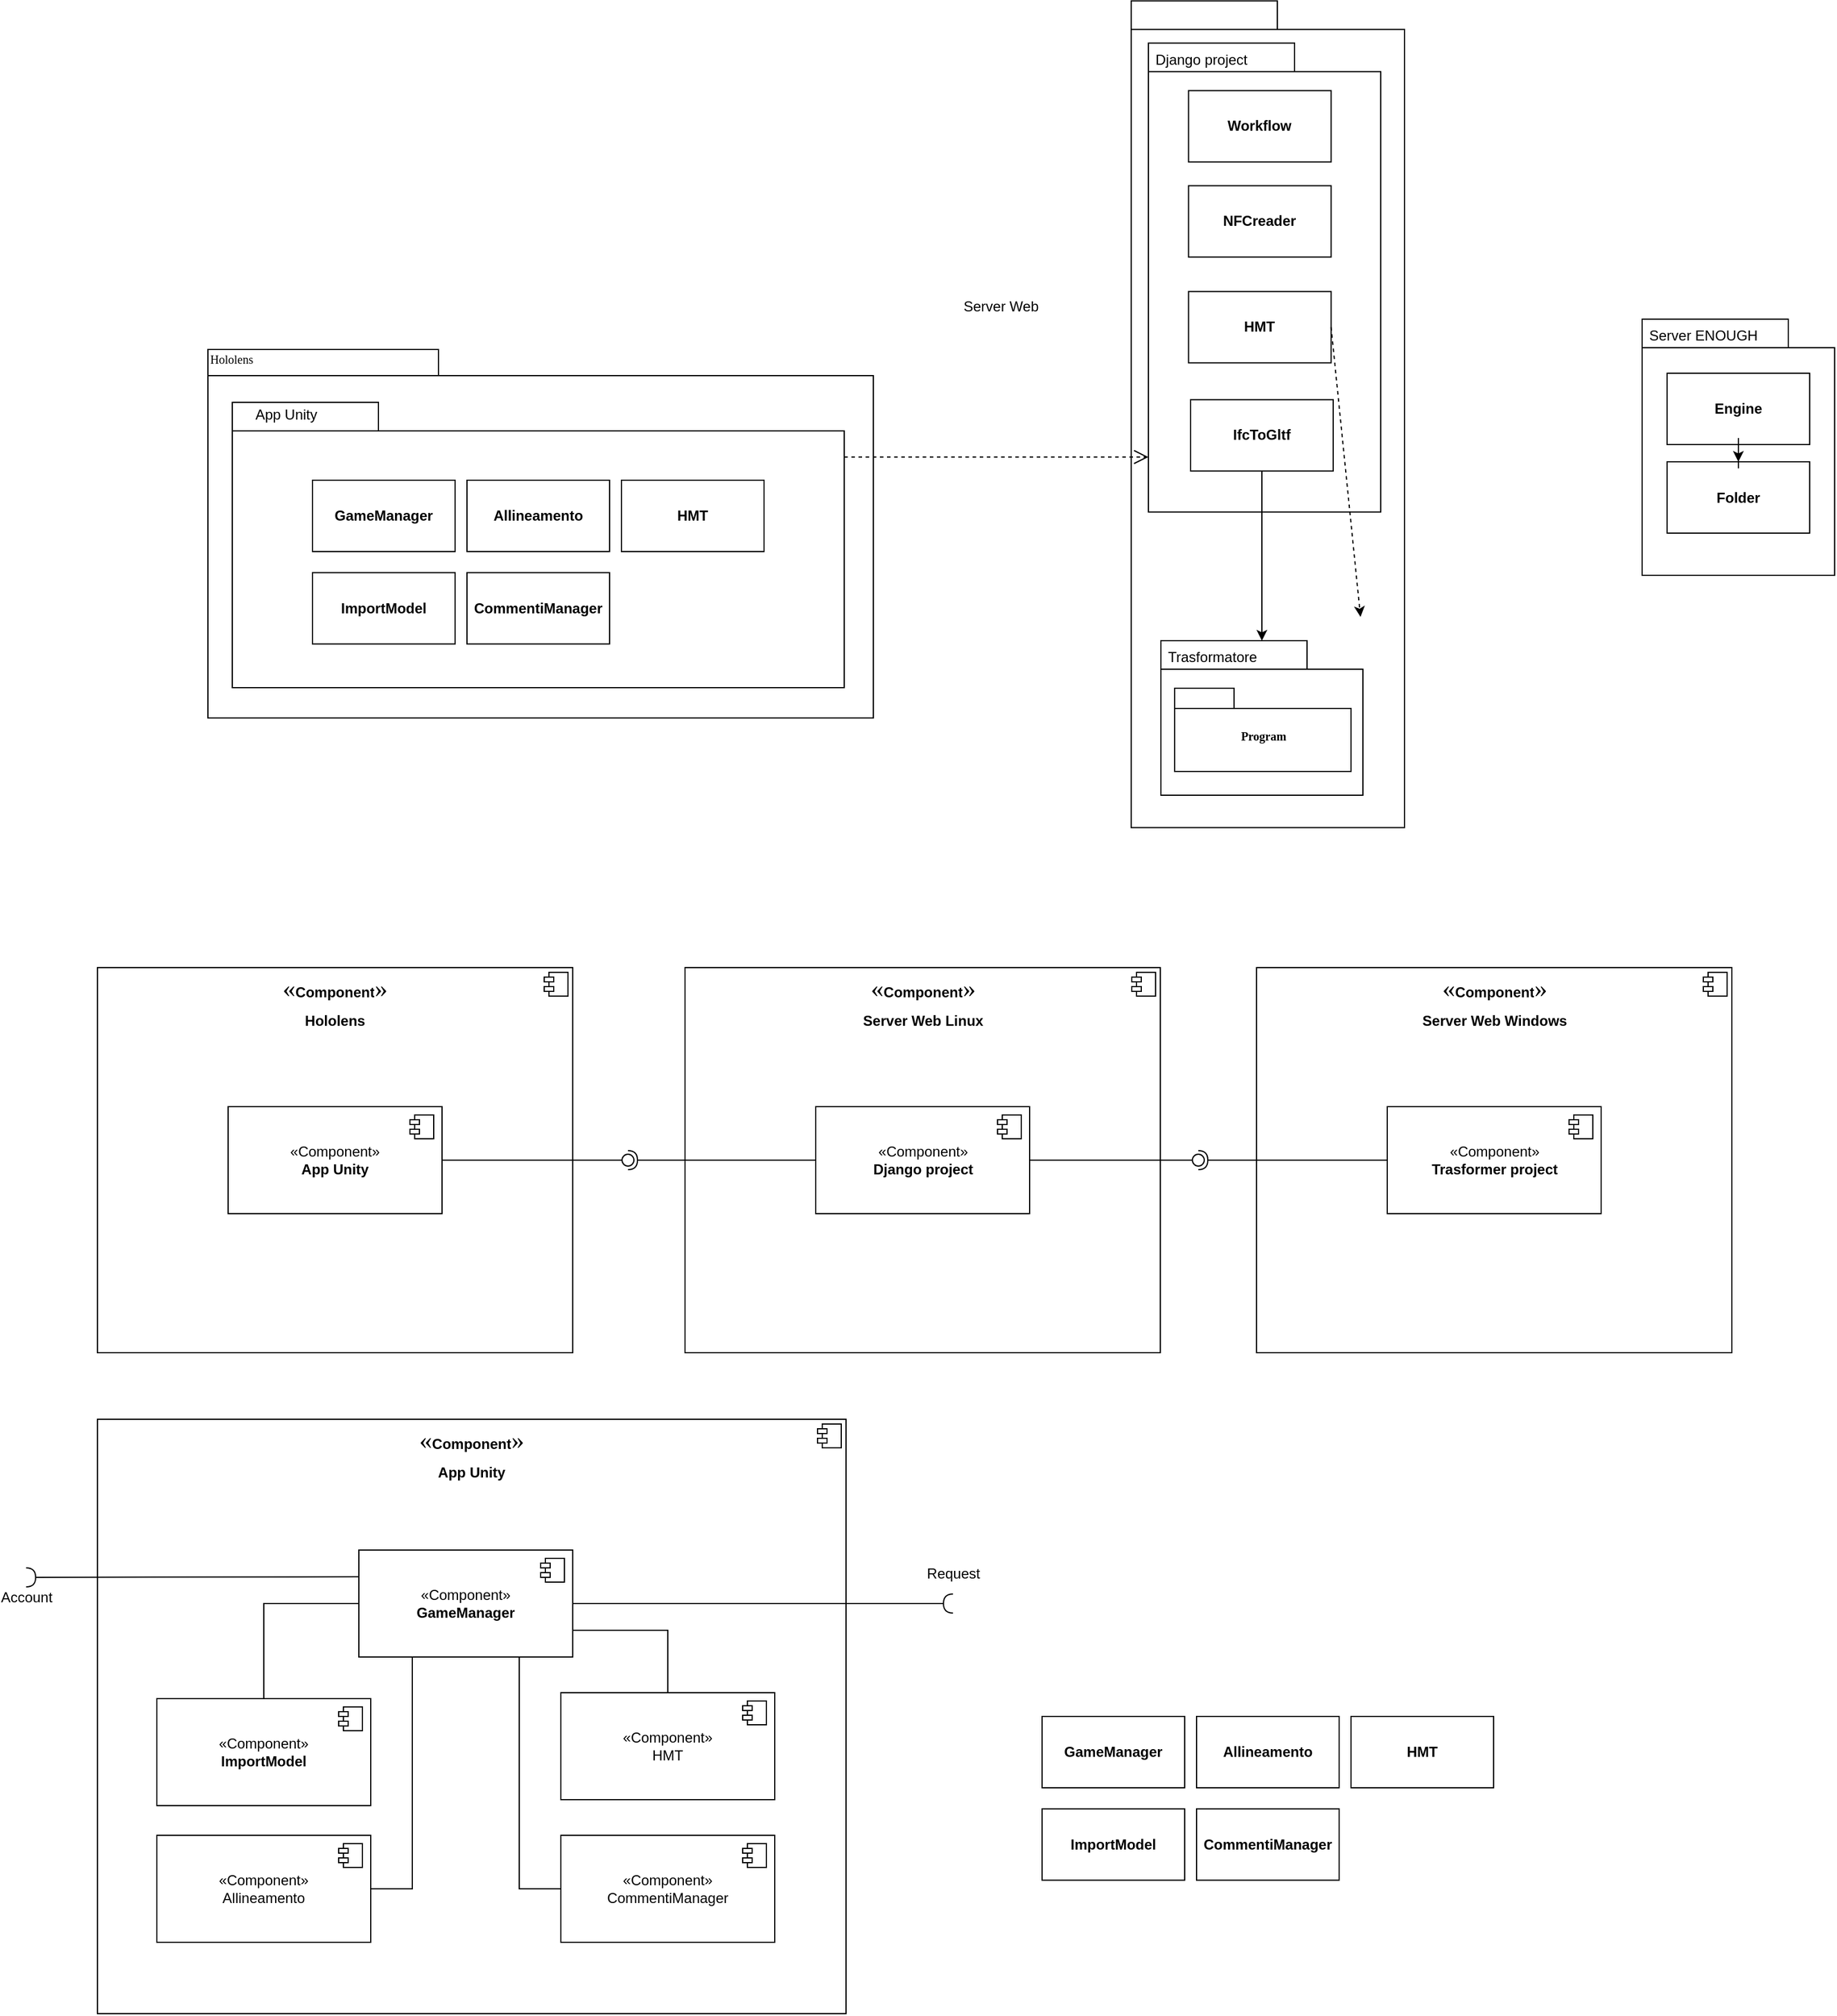 <mxfile version="23.1.2" type="github">
  <diagram name="Pagina-1" id="3359I1O3hQxR5qLIz3mf">
    <mxGraphModel dx="3492" dy="3291" grid="1" gridSize="10" guides="1" tooltips="1" connect="1" arrows="1" fold="1" page="1" pageScale="1" pageWidth="827" pageHeight="1169" math="0" shadow="0">
      <root>
        <mxCell id="0" />
        <mxCell id="1" parent="0" />
        <mxCell id="4jpKNV3a8cvR91CDWmiR-34" value="" style="shape=folder;fontStyle=1;spacingTop=10;tabWidth=123;tabHeight=24;tabPosition=left;html=1;rounded=0;shadow=0;comic=0;labelBackgroundColor=none;strokeWidth=1;fontFamily=Verdana;fontSize=10;align=center;" parent="1" vertex="1">
          <mxGeometry x="510" y="-1105.5" width="162" height="215.5" as="geometry" />
        </mxCell>
        <mxCell id="4jpKNV3a8cvR91CDWmiR-35" value="&lt;b&gt;Engine&lt;br&gt;&lt;/b&gt;" style="rounded=0;whiteSpace=wrap;html=1;" parent="1" vertex="1">
          <mxGeometry x="531" y="-1060" width="120" height="60" as="geometry" />
        </mxCell>
        <mxCell id="4jpKNV3a8cvR91CDWmiR-36" value="&lt;b&gt;Folder&lt;/b&gt;" style="rounded=0;whiteSpace=wrap;html=1;" parent="1" vertex="1">
          <mxGeometry x="531" y="-985.5" width="120" height="60" as="geometry" />
        </mxCell>
        <mxCell id="4jpKNV3a8cvR91CDWmiR-37" style="edgeStyle=orthogonalEdgeStyle;rounded=0;orthogonalLoop=1;jettySize=auto;html=1;entryX=0.5;entryY=0;entryDx=0;entryDy=0;" parent="1" source="4jpKNV3a8cvR91CDWmiR-35" target="4jpKNV3a8cvR91CDWmiR-36" edge="1">
          <mxGeometry relative="1" as="geometry" />
        </mxCell>
        <mxCell id="4jpKNV3a8cvR91CDWmiR-38" value="Server ENOUGH" style="text;strokeColor=none;fillColor=none;align=left;verticalAlign=top;spacingLeft=4;spacingRight=4;overflow=hidden;rotatable=0;points=[[0,0.5],[1,0.5]];portConstraint=eastwest;" parent="1" vertex="1">
          <mxGeometry x="510" y="-1105.5" width="125.5" height="26" as="geometry" />
        </mxCell>
        <mxCell id="4jpKNV3a8cvR91CDWmiR-39" value="" style="group" parent="1" vertex="1" connectable="0">
          <mxGeometry x="80" y="-1373.25" width="230" height="695.5" as="geometry" />
        </mxCell>
        <mxCell id="4jpKNV3a8cvR91CDWmiR-40" value="" style="group" parent="4jpKNV3a8cvR91CDWmiR-39" vertex="1" connectable="0">
          <mxGeometry width="230" height="695.5" as="geometry" />
        </mxCell>
        <mxCell id="4jpKNV3a8cvR91CDWmiR-41" value="" style="shape=folder;fontStyle=1;spacingTop=10;tabWidth=123;tabHeight=24;tabPosition=left;html=1;rounded=0;shadow=0;comic=0;labelBackgroundColor=none;strokeWidth=1;fontFamily=Verdana;fontSize=10;align=center;" parent="4jpKNV3a8cvR91CDWmiR-40" vertex="1">
          <mxGeometry width="230" height="695.5" as="geometry" />
        </mxCell>
        <mxCell id="4jpKNV3a8cvR91CDWmiR-42" value="" style="group" parent="4jpKNV3a8cvR91CDWmiR-40" vertex="1" connectable="0">
          <mxGeometry x="25" y="538.25" width="180" height="130" as="geometry" />
        </mxCell>
        <mxCell id="4jpKNV3a8cvR91CDWmiR-43" value="" style="shape=folder;fontStyle=1;spacingTop=10;tabWidth=123;tabHeight=24;tabPosition=left;html=1;rounded=0;shadow=0;comic=0;labelBackgroundColor=none;strokeWidth=1;fontFamily=Verdana;fontSize=10;align=center;" parent="4jpKNV3a8cvR91CDWmiR-42" vertex="1">
          <mxGeometry width="170" height="130" as="geometry" />
        </mxCell>
        <mxCell id="4jpKNV3a8cvR91CDWmiR-44" value="Program" style="shape=folder;fontStyle=1;spacingTop=10;tabWidth=50;tabHeight=17;tabPosition=left;html=1;rounded=0;shadow=0;comic=0;labelBackgroundColor=none;strokeWidth=1;fontFamily=Verdana;fontSize=10;align=center;" parent="4jpKNV3a8cvR91CDWmiR-42" vertex="1">
          <mxGeometry x="11.57" y="40" width="148.43" height="70" as="geometry" />
        </mxCell>
        <mxCell id="4jpKNV3a8cvR91CDWmiR-45" value="Trasformatore" style="text;strokeColor=none;fillColor=none;align=left;verticalAlign=top;spacingLeft=4;spacingRight=4;overflow=hidden;rotatable=0;points=[[0,0.5],[1,0.5]];portConstraint=eastwest;" parent="4jpKNV3a8cvR91CDWmiR-42" vertex="1">
          <mxGeometry width="90" height="26" as="geometry" />
        </mxCell>
        <mxCell id="4jpKNV3a8cvR91CDWmiR-46" value="" style="shape=folder;fontStyle=1;spacingTop=10;tabWidth=123;tabHeight=24;tabPosition=left;html=1;rounded=0;shadow=0;comic=0;labelBackgroundColor=none;strokeWidth=1;fontFamily=Verdana;fontSize=10;align=center;" parent="4jpKNV3a8cvR91CDWmiR-40" vertex="1">
          <mxGeometry x="14.5" y="35.5" width="195.5" height="394.5" as="geometry" />
        </mxCell>
        <mxCell id="4jpKNV3a8cvR91CDWmiR-47" style="edgeStyle=orthogonalEdgeStyle;rounded=0;orthogonalLoop=1;jettySize=auto;html=1;exitX=0.5;exitY=1;exitDx=0;exitDy=0;" parent="4jpKNV3a8cvR91CDWmiR-40" source="4jpKNV3a8cvR91CDWmiR-51" target="4jpKNV3a8cvR91CDWmiR-43" edge="1">
          <mxGeometry relative="1" as="geometry">
            <Array as="points" />
            <mxPoint x="115" y="435.5" as="sourcePoint" />
          </mxGeometry>
        </mxCell>
        <mxCell id="4jpKNV3a8cvR91CDWmiR-48" value="Django project" style="text;strokeColor=none;fillColor=none;align=left;verticalAlign=top;spacingLeft=4;spacingRight=4;overflow=hidden;rotatable=0;points=[[0,0.5],[1,0.5]];portConstraint=eastwest;" parent="4jpKNV3a8cvR91CDWmiR-40" vertex="1">
          <mxGeometry x="14.5" y="35.5" width="125.5" height="26" as="geometry" />
        </mxCell>
        <mxCell id="4jpKNV3a8cvR91CDWmiR-49" value="&lt;b&gt;Workflow&lt;br&gt;&lt;/b&gt;" style="rounded=0;whiteSpace=wrap;html=1;" parent="4jpKNV3a8cvR91CDWmiR-40" vertex="1">
          <mxGeometry x="48.25" y="75.5" width="120" height="60" as="geometry" />
        </mxCell>
        <mxCell id="4jpKNV3a8cvR91CDWmiR-50" value="&lt;b&gt;NFCreader&lt;/b&gt;" style="rounded=0;whiteSpace=wrap;html=1;" parent="4jpKNV3a8cvR91CDWmiR-40" vertex="1">
          <mxGeometry x="48.25" y="155.5" width="120" height="60" as="geometry" />
        </mxCell>
        <mxCell id="4jpKNV3a8cvR91CDWmiR-51" value="&lt;b&gt;IfcToGltf&lt;/b&gt;" style="rounded=0;whiteSpace=wrap;html=1;" parent="4jpKNV3a8cvR91CDWmiR-40" vertex="1">
          <mxGeometry x="50" y="335.5" width="120" height="60" as="geometry" />
        </mxCell>
        <mxCell id="4jpKNV3a8cvR91CDWmiR-52" value="&lt;b&gt;HMT&lt;/b&gt;" style="rounded=0;whiteSpace=wrap;html=1;" parent="4jpKNV3a8cvR91CDWmiR-40" vertex="1">
          <mxGeometry x="48.25" y="244.5" width="120" height="60" as="geometry" />
        </mxCell>
        <mxCell id="4jpKNV3a8cvR91CDWmiR-53" value="Server Web" style="text;strokeColor=none;fillColor=none;align=left;verticalAlign=top;spacingLeft=4;spacingRight=4;overflow=hidden;rotatable=0;points=[[0,0.5],[1,0.5]];portConstraint=eastwest;" parent="1" vertex="1">
          <mxGeometry x="-67" y="-1130" width="80" height="26" as="geometry" />
        </mxCell>
        <mxCell id="4jpKNV3a8cvR91CDWmiR-54" value="" style="endArrow=classic;dashed=1;html=1;rounded=0;exitX=1;exitY=0.5;exitDx=0;exitDy=0;" parent="1" source="4jpKNV3a8cvR91CDWmiR-52" edge="1">
          <mxGeometry width="50" height="50" relative="1" as="geometry">
            <mxPoint x="141" y="-912.5" as="sourcePoint" />
            <mxPoint x="273" y="-855" as="targetPoint" />
            <Array as="points" />
          </mxGeometry>
        </mxCell>
        <mxCell id="4jpKNV3a8cvR91CDWmiR-55" value="" style="shape=folder;fontStyle=1;spacingTop=10;tabWidth=194;tabHeight=22;tabPosition=left;html=1;rounded=0;shadow=0;comic=0;labelBackgroundColor=none;strokeWidth=1;fillColor=none;fontFamily=Verdana;fontSize=10;align=center;" parent="1" vertex="1">
          <mxGeometry x="-697" y="-1080" width="560" height="310" as="geometry" />
        </mxCell>
        <mxCell id="4jpKNV3a8cvR91CDWmiR-56" value="Hololens" style="text;html=1;align=left;verticalAlign=top;spacingTop=-4;fontSize=10;fontFamily=Verdana" parent="4jpKNV3a8cvR91CDWmiR-55" vertex="1">
          <mxGeometry width="125.517" height="20" as="geometry" />
        </mxCell>
        <mxCell id="4jpKNV3a8cvR91CDWmiR-57" value="" style="shape=folder;fontStyle=1;spacingTop=10;tabWidth=123;tabHeight=24;tabPosition=left;html=1;rounded=0;shadow=0;comic=0;labelBackgroundColor=none;strokeColor=#000000;strokeWidth=1;fillColor=#ffffff;fontFamily=Verdana;fontSize=10;fontColor=#000000;align=center;" parent="1" vertex="1">
          <mxGeometry x="-676.5" y="-1035.5" width="515" height="240" as="geometry" />
        </mxCell>
        <mxCell id="4jpKNV3a8cvR91CDWmiR-58" value="App Unity" style="text;html=1;strokeColor=none;fillColor=none;align=center;verticalAlign=middle;whiteSpace=wrap;rounded=0;" parent="1" vertex="1">
          <mxGeometry x="-676.5" y="-1035.5" width="89.5" height="20" as="geometry" />
        </mxCell>
        <mxCell id="4jpKNV3a8cvR91CDWmiR-59" value="&lt;b&gt;GameManager&lt;/b&gt;" style="rounded=0;whiteSpace=wrap;html=1;" parent="1" vertex="1">
          <mxGeometry x="-609" y="-970" width="120" height="60" as="geometry" />
        </mxCell>
        <mxCell id="4jpKNV3a8cvR91CDWmiR-60" value="&lt;b&gt;ImportModel&lt;/b&gt;" style="rounded=0;whiteSpace=wrap;html=1;" parent="1" vertex="1">
          <mxGeometry x="-609" y="-892.25" width="120" height="60" as="geometry" />
        </mxCell>
        <mxCell id="4jpKNV3a8cvR91CDWmiR-61" value="&lt;b&gt;Allineamento&lt;/b&gt;" style="rounded=0;whiteSpace=wrap;html=1;" parent="1" vertex="1">
          <mxGeometry x="-479" y="-970" width="120" height="60" as="geometry" />
        </mxCell>
        <mxCell id="4jpKNV3a8cvR91CDWmiR-62" value="&lt;b&gt;HMT&lt;/b&gt;" style="rounded=0;whiteSpace=wrap;html=1;" parent="1" vertex="1">
          <mxGeometry x="-349" y="-970" width="120" height="60" as="geometry" />
        </mxCell>
        <mxCell id="4jpKNV3a8cvR91CDWmiR-63" value="&lt;b&gt;CommentiManager&lt;/b&gt;" style="rounded=0;whiteSpace=wrap;html=1;" parent="1" vertex="1">
          <mxGeometry x="-479" y="-892.25" width="120" height="60" as="geometry" />
        </mxCell>
        <mxCell id="4jpKNV3a8cvR91CDWmiR-64" style="edgeStyle=elbowEdgeStyle;rounded=0;html=1;dashed=1;labelBackgroundColor=none;startFill=0;endArrow=open;endFill=0;endSize=10;fontFamily=Verdana;fontSize=10;elbow=vertical;" parent="1" source="4jpKNV3a8cvR91CDWmiR-57" target="4jpKNV3a8cvR91CDWmiR-46" edge="1">
          <mxGeometry relative="1" as="geometry" />
        </mxCell>
        <mxCell id="0OumXAgf7ArqTD7CM8yn-11" value="&lt;p style=&quot;margin:0px;margin-top:6px;text-align:center;&quot;&gt;&lt;span style=&quot;background-color: rgb(255, 255, 255); font-family: &amp;quot;Linux Libertine&amp;quot;, Georgia, Times, &amp;quot;Source Serif Pro&amp;quot;, serif; font-size: 1.8em; text-align: left;&quot;&gt;«&lt;/span&gt;&lt;b style=&quot;background-color: initial;&quot;&gt;Component&lt;/b&gt;&lt;span style=&quot;background-color: rgb(255, 255, 255); font-family: &amp;quot;Linux Libertine&amp;quot;, Georgia, Times, &amp;quot;Source Serif Pro&amp;quot;, serif; font-size: 1.8em; text-align: left;&quot;&gt;»&lt;/span&gt;&lt;/p&gt;&lt;p style=&quot;margin:0px;margin-top:6px;text-align:center;&quot;&gt;&lt;b&gt;Hololens&lt;/b&gt;&lt;/p&gt;&lt;p style=&quot;margin:0px;margin-left:8px;&quot;&gt;&lt;br&gt;&lt;/p&gt;" style="align=left;overflow=fill;html=1;dropTarget=0;whiteSpace=wrap;" vertex="1" parent="1">
          <mxGeometry x="-790" y="-560" width="400" height="324" as="geometry" />
        </mxCell>
        <mxCell id="0OumXAgf7ArqTD7CM8yn-12" value="" style="shape=component;jettyWidth=8;jettyHeight=4;" vertex="1" parent="0OumXAgf7ArqTD7CM8yn-11">
          <mxGeometry x="1" width="20" height="20" relative="1" as="geometry">
            <mxPoint x="-24" y="4" as="offset" />
          </mxGeometry>
        </mxCell>
        <mxCell id="0OumXAgf7ArqTD7CM8yn-13" value="«Component»&lt;br&gt;&lt;b&gt;App Unity&lt;/b&gt;" style="html=1;dropTarget=0;whiteSpace=wrap;" vertex="1" parent="1">
          <mxGeometry x="-680" y="-443" width="180" height="90" as="geometry" />
        </mxCell>
        <mxCell id="0OumXAgf7ArqTD7CM8yn-14" value="" style="shape=module;jettyWidth=8;jettyHeight=4;" vertex="1" parent="0OumXAgf7ArqTD7CM8yn-13">
          <mxGeometry x="1" width="20" height="20" relative="1" as="geometry">
            <mxPoint x="-27" y="7" as="offset" />
          </mxGeometry>
        </mxCell>
        <mxCell id="0OumXAgf7ArqTD7CM8yn-15" value="&lt;p style=&quot;margin:0px;margin-top:6px;text-align:center;&quot;&gt;&lt;span style=&quot;background-color: rgb(255, 255, 255); font-family: &amp;quot;Linux Libertine&amp;quot;, Georgia, Times, &amp;quot;Source Serif Pro&amp;quot;, serif; font-size: 1.8em; text-align: left;&quot;&gt;«&lt;/span&gt;&lt;b style=&quot;background-color: initial;&quot;&gt;Component&lt;/b&gt;&lt;span style=&quot;background-color: rgb(255, 255, 255); font-family: &amp;quot;Linux Libertine&amp;quot;, Georgia, Times, &amp;quot;Source Serif Pro&amp;quot;, serif; font-size: 1.8em; text-align: left;&quot;&gt;»&lt;/span&gt;&lt;/p&gt;&lt;p style=&quot;margin:0px;margin-top:6px;text-align:center;&quot;&gt;&lt;b&gt;Server Web Linux&lt;/b&gt;&lt;/p&gt;&lt;p style=&quot;margin:0px;margin-left:8px;&quot;&gt;&lt;br&gt;&lt;/p&gt;" style="align=left;overflow=fill;html=1;dropTarget=0;whiteSpace=wrap;" vertex="1" parent="1">
          <mxGeometry x="-295.5" y="-560" width="400" height="324" as="geometry" />
        </mxCell>
        <mxCell id="0OumXAgf7ArqTD7CM8yn-16" value="" style="shape=component;jettyWidth=8;jettyHeight=4;" vertex="1" parent="0OumXAgf7ArqTD7CM8yn-15">
          <mxGeometry x="1" width="20" height="20" relative="1" as="geometry">
            <mxPoint x="-24" y="4" as="offset" />
          </mxGeometry>
        </mxCell>
        <mxCell id="0OumXAgf7ArqTD7CM8yn-17" value="«Component»&lt;br&gt;&lt;b&gt;Django project&lt;/b&gt;" style="html=1;dropTarget=0;whiteSpace=wrap;" vertex="1" parent="1">
          <mxGeometry x="-185.5" y="-443" width="180" height="90" as="geometry" />
        </mxCell>
        <mxCell id="0OumXAgf7ArqTD7CM8yn-18" value="" style="shape=module;jettyWidth=8;jettyHeight=4;" vertex="1" parent="0OumXAgf7ArqTD7CM8yn-17">
          <mxGeometry x="1" width="20" height="20" relative="1" as="geometry">
            <mxPoint x="-27" y="7" as="offset" />
          </mxGeometry>
        </mxCell>
        <mxCell id="0OumXAgf7ArqTD7CM8yn-19" value="" style="rounded=0;orthogonalLoop=1;jettySize=auto;html=1;endArrow=halfCircle;endFill=0;endSize=6;strokeWidth=1;sketch=0;exitX=0;exitY=0.5;exitDx=0;exitDy=0;" edge="1" target="0OumXAgf7ArqTD7CM8yn-21" parent="1" source="0OumXAgf7ArqTD7CM8yn-17">
          <mxGeometry relative="1" as="geometry">
            <mxPoint x="-168.5" y="-465" as="sourcePoint" />
          </mxGeometry>
        </mxCell>
        <mxCell id="0OumXAgf7ArqTD7CM8yn-22" value="" style="rounded=0;orthogonalLoop=1;jettySize=auto;html=1;endArrow=oval;endFill=0;sketch=0;sourcePerimeterSpacing=0;targetPerimeterSpacing=0;endSize=10;exitX=1;exitY=0.5;exitDx=0;exitDy=0;" edge="1" parent="1" source="0OumXAgf7ArqTD7CM8yn-13" target="0OumXAgf7ArqTD7CM8yn-21">
          <mxGeometry relative="1" as="geometry">
            <mxPoint x="-614.5" y="-391" as="sourcePoint" />
            <mxPoint x="-388.5" y="-400" as="targetPoint" />
          </mxGeometry>
        </mxCell>
        <mxCell id="0OumXAgf7ArqTD7CM8yn-21" value="" style="ellipse;whiteSpace=wrap;html=1;align=center;aspect=fixed;fillColor=none;strokeColor=none;resizable=0;perimeter=centerPerimeter;rotatable=0;allowArrows=0;points=[];outlineConnect=1;" vertex="1" parent="1">
          <mxGeometry x="-348.5" y="-403" width="10" height="10" as="geometry" />
        </mxCell>
        <mxCell id="0OumXAgf7ArqTD7CM8yn-23" value="&lt;p style=&quot;margin:0px;margin-top:6px;text-align:center;&quot;&gt;&lt;span style=&quot;background-color: rgb(255, 255, 255); font-family: &amp;quot;Linux Libertine&amp;quot;, Georgia, Times, &amp;quot;Source Serif Pro&amp;quot;, serif; font-size: 1.8em; text-align: left;&quot;&gt;«&lt;/span&gt;&lt;b style=&quot;background-color: initial;&quot;&gt;Component&lt;/b&gt;&lt;span style=&quot;background-color: rgb(255, 255, 255); font-family: &amp;quot;Linux Libertine&amp;quot;, Georgia, Times, &amp;quot;Source Serif Pro&amp;quot;, serif; font-size: 1.8em; text-align: left;&quot;&gt;»&lt;/span&gt;&lt;/p&gt;&lt;p style=&quot;margin:0px;margin-top:6px;text-align:center;&quot;&gt;&lt;b&gt;Server Web Windows&lt;/b&gt;&lt;/p&gt;&lt;p style=&quot;margin:0px;margin-left:8px;&quot;&gt;&lt;br&gt;&lt;/p&gt;" style="align=left;overflow=fill;html=1;dropTarget=0;whiteSpace=wrap;" vertex="1" parent="1">
          <mxGeometry x="185.5" y="-560" width="400" height="324" as="geometry" />
        </mxCell>
        <mxCell id="0OumXAgf7ArqTD7CM8yn-24" value="" style="shape=component;jettyWidth=8;jettyHeight=4;" vertex="1" parent="0OumXAgf7ArqTD7CM8yn-23">
          <mxGeometry x="1" width="20" height="20" relative="1" as="geometry">
            <mxPoint x="-24" y="4" as="offset" />
          </mxGeometry>
        </mxCell>
        <mxCell id="0OumXAgf7ArqTD7CM8yn-25" value="«Component»&lt;br&gt;&lt;b&gt;Trasformer project&lt;/b&gt;" style="html=1;dropTarget=0;whiteSpace=wrap;" vertex="1" parent="1">
          <mxGeometry x="295.5" y="-443" width="180" height="90" as="geometry" />
        </mxCell>
        <mxCell id="0OumXAgf7ArqTD7CM8yn-26" value="" style="shape=module;jettyWidth=8;jettyHeight=4;" vertex="1" parent="0OumXAgf7ArqTD7CM8yn-25">
          <mxGeometry x="1" width="20" height="20" relative="1" as="geometry">
            <mxPoint x="-27" y="7" as="offset" />
          </mxGeometry>
        </mxCell>
        <mxCell id="0OumXAgf7ArqTD7CM8yn-27" value="" style="rounded=0;orthogonalLoop=1;jettySize=auto;html=1;endArrow=halfCircle;endFill=0;endSize=6;strokeWidth=1;sketch=0;exitX=0;exitY=0.5;exitDx=0;exitDy=0;" edge="1" target="0OumXAgf7ArqTD7CM8yn-29" parent="1" source="0OumXAgf7ArqTD7CM8yn-25">
          <mxGeometry relative="1" as="geometry">
            <mxPoint x="221.5" y="-675" as="sourcePoint" />
          </mxGeometry>
        </mxCell>
        <mxCell id="0OumXAgf7ArqTD7CM8yn-30" value="" style="rounded=0;orthogonalLoop=1;jettySize=auto;html=1;endArrow=oval;endFill=0;sketch=0;sourcePerimeterSpacing=0;targetPerimeterSpacing=0;endSize=10;exitX=1;exitY=0.5;exitDx=0;exitDy=0;" edge="1" parent="1" source="0OumXAgf7ArqTD7CM8yn-17" target="0OumXAgf7ArqTD7CM8yn-29">
          <mxGeometry relative="1" as="geometry">
            <mxPoint x="-5.5" y="-398" as="sourcePoint" />
            <mxPoint x="141.5" y="-400" as="targetPoint" />
          </mxGeometry>
        </mxCell>
        <mxCell id="0OumXAgf7ArqTD7CM8yn-29" value="" style="ellipse;whiteSpace=wrap;html=1;align=center;aspect=fixed;fillColor=none;strokeColor=none;resizable=0;perimeter=centerPerimeter;rotatable=0;allowArrows=0;points=[];outlineConnect=1;" vertex="1" parent="1">
          <mxGeometry x="131.5" y="-403" width="10" height="10" as="geometry" />
        </mxCell>
        <mxCell id="0OumXAgf7ArqTD7CM8yn-31" value="&lt;p style=&quot;margin:0px;margin-top:6px;text-align:center;&quot;&gt;&lt;span style=&quot;background-color: rgb(255, 255, 255); font-family: &amp;quot;Linux Libertine&amp;quot;, Georgia, Times, &amp;quot;Source Serif Pro&amp;quot;, serif; font-size: 1.8em; text-align: left;&quot;&gt;«&lt;/span&gt;&lt;b style=&quot;background-color: initial;&quot;&gt;Component&lt;/b&gt;&lt;span style=&quot;background-color: rgb(255, 255, 255); font-family: &amp;quot;Linux Libertine&amp;quot;, Georgia, Times, &amp;quot;Source Serif Pro&amp;quot;, serif; font-size: 1.8em; text-align: left;&quot;&gt;»&lt;/span&gt;&lt;/p&gt;&lt;p style=&quot;margin:0px;margin-top:6px;text-align:center;&quot;&gt;&lt;b&gt;App Unity&lt;/b&gt;&lt;/p&gt;&lt;p style=&quot;margin:0px;margin-left:8px;&quot;&gt;&lt;br&gt;&lt;/p&gt;" style="align=left;overflow=fill;html=1;dropTarget=0;whiteSpace=wrap;" vertex="1" parent="1">
          <mxGeometry x="-790" y="-180" width="630" height="500" as="geometry" />
        </mxCell>
        <mxCell id="0OumXAgf7ArqTD7CM8yn-32" value="" style="shape=component;jettyWidth=8;jettyHeight=4;" vertex="1" parent="0OumXAgf7ArqTD7CM8yn-31">
          <mxGeometry x="1" width="20" height="20" relative="1" as="geometry">
            <mxPoint x="-24" y="4" as="offset" />
          </mxGeometry>
        </mxCell>
        <mxCell id="0OumXAgf7ArqTD7CM8yn-33" value="«Component»&lt;br&gt;&lt;b&gt;GameManager&lt;/b&gt;" style="html=1;dropTarget=0;whiteSpace=wrap;" vertex="1" parent="1">
          <mxGeometry x="-570" y="-70" width="180" height="90" as="geometry" />
        </mxCell>
        <mxCell id="0OumXAgf7ArqTD7CM8yn-34" value="" style="shape=module;jettyWidth=8;jettyHeight=4;" vertex="1" parent="0OumXAgf7ArqTD7CM8yn-33">
          <mxGeometry x="1" width="20" height="20" relative="1" as="geometry">
            <mxPoint x="-27" y="7" as="offset" />
          </mxGeometry>
        </mxCell>
        <mxCell id="0OumXAgf7ArqTD7CM8yn-35" value="&lt;b&gt;GameManager&lt;/b&gt;" style="rounded=0;whiteSpace=wrap;html=1;" vertex="1" parent="1">
          <mxGeometry x="5" y="70" width="120" height="60" as="geometry" />
        </mxCell>
        <mxCell id="0OumXAgf7ArqTD7CM8yn-36" value="&lt;b&gt;ImportModel&lt;/b&gt;" style="rounded=0;whiteSpace=wrap;html=1;" vertex="1" parent="1">
          <mxGeometry x="5" y="147.75" width="120" height="60" as="geometry" />
        </mxCell>
        <mxCell id="0OumXAgf7ArqTD7CM8yn-37" value="&lt;b&gt;Allineamento&lt;/b&gt;" style="rounded=0;whiteSpace=wrap;html=1;" vertex="1" parent="1">
          <mxGeometry x="135" y="70" width="120" height="60" as="geometry" />
        </mxCell>
        <mxCell id="0OumXAgf7ArqTD7CM8yn-38" value="&lt;b&gt;HMT&lt;/b&gt;" style="rounded=0;whiteSpace=wrap;html=1;" vertex="1" parent="1">
          <mxGeometry x="265" y="70" width="120" height="60" as="geometry" />
        </mxCell>
        <mxCell id="0OumXAgf7ArqTD7CM8yn-39" value="&lt;b&gt;CommentiManager&lt;/b&gt;" style="rounded=0;whiteSpace=wrap;html=1;" vertex="1" parent="1">
          <mxGeometry x="135" y="147.75" width="120" height="60" as="geometry" />
        </mxCell>
        <mxCell id="0OumXAgf7ArqTD7CM8yn-40" value="Request" style="rounded=0;orthogonalLoop=1;jettySize=auto;html=1;endArrow=halfCircle;endFill=0;endSize=6;strokeWidth=1;sketch=0;fontSize=12;curved=1;exitX=1;exitY=0.5;exitDx=0;exitDy=0;" edge="1" parent="1" source="0OumXAgf7ArqTD7CM8yn-33">
          <mxGeometry x="1" y="25" relative="1" as="geometry">
            <mxPoint x="370" y="-20" as="sourcePoint" />
            <mxPoint x="-70" y="-25" as="targetPoint" />
            <mxPoint as="offset" />
          </mxGeometry>
        </mxCell>
        <mxCell id="0OumXAgf7ArqTD7CM8yn-44" style="edgeStyle=orthogonalEdgeStyle;rounded=0;orthogonalLoop=1;jettySize=auto;html=1;entryX=0;entryY=0.5;entryDx=0;entryDy=0;strokeColor=default;endArrow=none;endFill=0;" edge="1" parent="1" source="0OumXAgf7ArqTD7CM8yn-42" target="0OumXAgf7ArqTD7CM8yn-33">
          <mxGeometry relative="1" as="geometry" />
        </mxCell>
        <mxCell id="0OumXAgf7ArqTD7CM8yn-42" value="«Component»&lt;br&gt;&lt;b&gt;ImportModel&lt;/b&gt;" style="html=1;dropTarget=0;whiteSpace=wrap;" vertex="1" parent="1">
          <mxGeometry x="-740" y="55" width="180" height="90" as="geometry" />
        </mxCell>
        <mxCell id="0OumXAgf7ArqTD7CM8yn-43" value="" style="shape=module;jettyWidth=8;jettyHeight=4;" vertex="1" parent="0OumXAgf7ArqTD7CM8yn-42">
          <mxGeometry x="1" width="20" height="20" relative="1" as="geometry">
            <mxPoint x="-27" y="7" as="offset" />
          </mxGeometry>
        </mxCell>
        <mxCell id="0OumXAgf7ArqTD7CM8yn-47" style="edgeStyle=orthogonalEdgeStyle;rounded=0;orthogonalLoop=1;jettySize=auto;html=1;entryX=0.25;entryY=1;entryDx=0;entryDy=0;endArrow=none;endFill=0;" edge="1" parent="1" source="0OumXAgf7ArqTD7CM8yn-45" target="0OumXAgf7ArqTD7CM8yn-33">
          <mxGeometry relative="1" as="geometry">
            <Array as="points">
              <mxPoint x="-525" y="215" />
            </Array>
          </mxGeometry>
        </mxCell>
        <mxCell id="0OumXAgf7ArqTD7CM8yn-45" value="«Component»&lt;br&gt;Allineamento" style="html=1;dropTarget=0;whiteSpace=wrap;" vertex="1" parent="1">
          <mxGeometry x="-740" y="170" width="180" height="90" as="geometry" />
        </mxCell>
        <mxCell id="0OumXAgf7ArqTD7CM8yn-46" value="" style="shape=module;jettyWidth=8;jettyHeight=4;" vertex="1" parent="0OumXAgf7ArqTD7CM8yn-45">
          <mxGeometry x="1" width="20" height="20" relative="1" as="geometry">
            <mxPoint x="-27" y="7" as="offset" />
          </mxGeometry>
        </mxCell>
        <mxCell id="0OumXAgf7ArqTD7CM8yn-50" style="edgeStyle=orthogonalEdgeStyle;rounded=0;orthogonalLoop=1;jettySize=auto;html=1;entryX=0.75;entryY=1;entryDx=0;entryDy=0;endArrow=none;endFill=0;" edge="1" parent="1" source="0OumXAgf7ArqTD7CM8yn-48" target="0OumXAgf7ArqTD7CM8yn-33">
          <mxGeometry relative="1" as="geometry">
            <Array as="points">
              <mxPoint x="-435" y="215" />
            </Array>
          </mxGeometry>
        </mxCell>
        <mxCell id="0OumXAgf7ArqTD7CM8yn-48" value="«Component»&lt;br&gt;CommentiManager" style="html=1;dropTarget=0;whiteSpace=wrap;" vertex="1" parent="1">
          <mxGeometry x="-400" y="170" width="180" height="90" as="geometry" />
        </mxCell>
        <mxCell id="0OumXAgf7ArqTD7CM8yn-49" value="" style="shape=module;jettyWidth=8;jettyHeight=4;" vertex="1" parent="0OumXAgf7ArqTD7CM8yn-48">
          <mxGeometry x="1" width="20" height="20" relative="1" as="geometry">
            <mxPoint x="-27" y="7" as="offset" />
          </mxGeometry>
        </mxCell>
        <mxCell id="0OumXAgf7ArqTD7CM8yn-53" style="edgeStyle=orthogonalEdgeStyle;rounded=0;orthogonalLoop=1;jettySize=auto;html=1;entryX=1;entryY=0.75;entryDx=0;entryDy=0;endArrow=none;endFill=0;" edge="1" parent="1" source="0OumXAgf7ArqTD7CM8yn-51" target="0OumXAgf7ArqTD7CM8yn-33">
          <mxGeometry relative="1" as="geometry" />
        </mxCell>
        <mxCell id="0OumXAgf7ArqTD7CM8yn-51" value="«Component»&lt;br&gt;HMT" style="html=1;dropTarget=0;whiteSpace=wrap;" vertex="1" parent="1">
          <mxGeometry x="-400" y="50" width="180" height="90" as="geometry" />
        </mxCell>
        <mxCell id="0OumXAgf7ArqTD7CM8yn-52" value="" style="shape=module;jettyWidth=8;jettyHeight=4;" vertex="1" parent="0OumXAgf7ArqTD7CM8yn-51">
          <mxGeometry x="1" width="20" height="20" relative="1" as="geometry">
            <mxPoint x="-27" y="7" as="offset" />
          </mxGeometry>
        </mxCell>
        <mxCell id="0OumXAgf7ArqTD7CM8yn-56" value="Account" style="rounded=0;orthogonalLoop=1;jettySize=auto;html=1;endArrow=halfCircle;endFill=0;endSize=6;strokeWidth=1;sketch=0;fontSize=12;curved=1;exitX=0;exitY=0.25;exitDx=0;exitDy=0;" edge="1" parent="1" source="0OumXAgf7ArqTD7CM8yn-33">
          <mxGeometry x="1" y="17" relative="1" as="geometry">
            <mxPoint x="-5" y="-105" as="sourcePoint" />
            <mxPoint x="-850" y="-47" as="targetPoint" />
            <mxPoint as="offset" />
          </mxGeometry>
        </mxCell>
      </root>
    </mxGraphModel>
  </diagram>
</mxfile>
